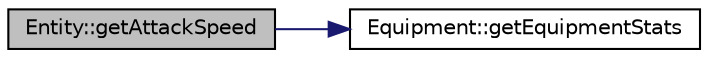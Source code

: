 digraph "Entity::getAttackSpeed"
{
 // LATEX_PDF_SIZE
  edge [fontname="Helvetica",fontsize="10",labelfontname="Helvetica",labelfontsize="10"];
  node [fontname="Helvetica",fontsize="10",shape=record];
  rankdir="LR";
  Node1 [label="Entity::getAttackSpeed",height=0.2,width=0.4,color="black", fillcolor="grey75", style="filled", fontcolor="black",tooltip="Get the attack speed of this entity in milliseconds."];
  Node1 -> Node2 [color="midnightblue",fontsize="10",style="solid",fontname="Helvetica"];
  Node2 [label="Equipment::getEquipmentStats",height=0.2,width=0.4,color="black", fillcolor="white", style="filled",URL="$classEquipment.html#a3a0856f2c28cc76096b0556faa859eff",tooltip="Get combined stats of equipped items."];
}

